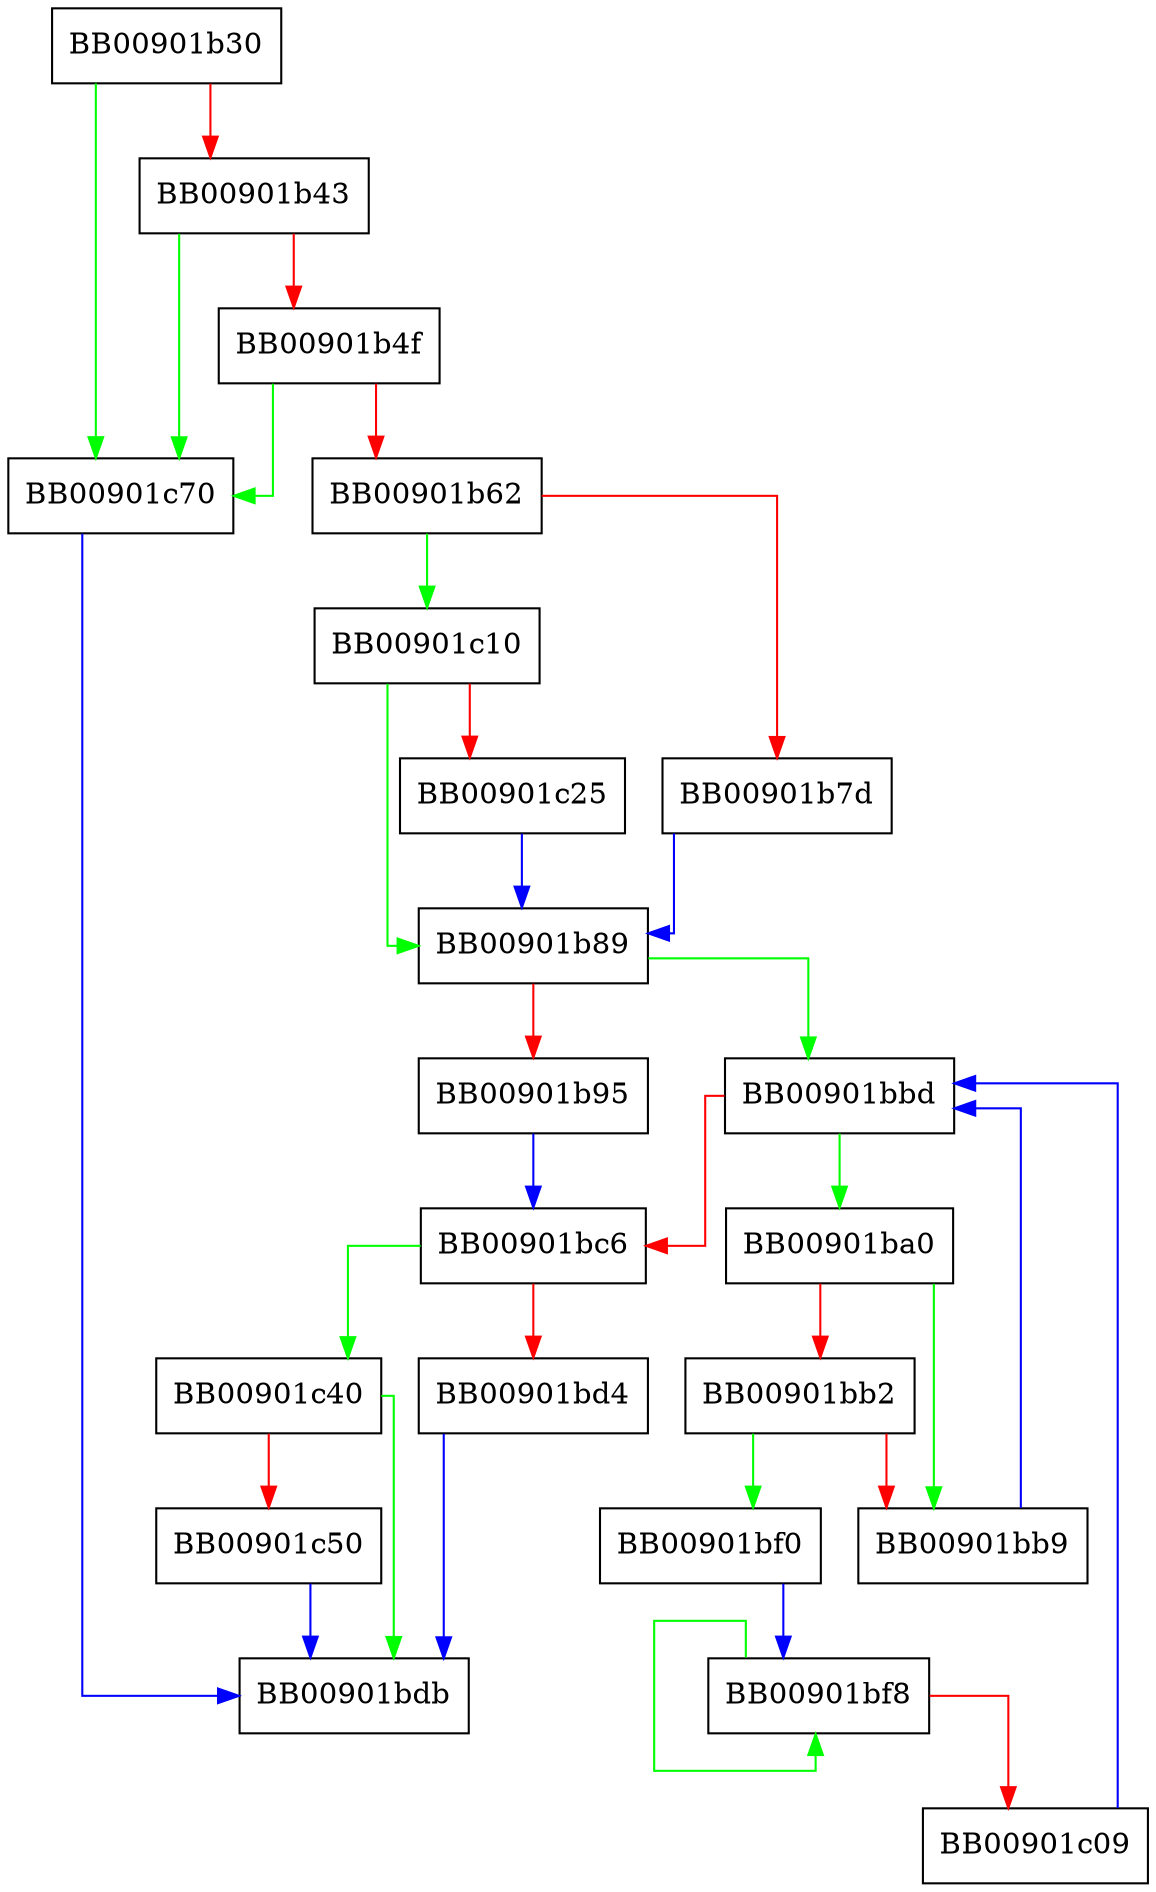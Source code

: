 digraph unsetenv {
  node [shape="box"];
  graph [splines=ortho];
  BB00901b30 -> BB00901c70 [color="green"];
  BB00901b30 -> BB00901b43 [color="red"];
  BB00901b43 -> BB00901c70 [color="green"];
  BB00901b43 -> BB00901b4f [color="red"];
  BB00901b4f -> BB00901c70 [color="green"];
  BB00901b4f -> BB00901b62 [color="red"];
  BB00901b62 -> BB00901c10 [color="green"];
  BB00901b62 -> BB00901b7d [color="red"];
  BB00901b7d -> BB00901b89 [color="blue"];
  BB00901b89 -> BB00901bbd [color="green"];
  BB00901b89 -> BB00901b95 [color="red"];
  BB00901b95 -> BB00901bc6 [color="blue"];
  BB00901ba0 -> BB00901bb9 [color="green"];
  BB00901ba0 -> BB00901bb2 [color="red"];
  BB00901bb2 -> BB00901bf0 [color="green"];
  BB00901bb2 -> BB00901bb9 [color="red"];
  BB00901bb9 -> BB00901bbd [color="blue"];
  BB00901bbd -> BB00901ba0 [color="green"];
  BB00901bbd -> BB00901bc6 [color="red"];
  BB00901bc6 -> BB00901c40 [color="green"];
  BB00901bc6 -> BB00901bd4 [color="red"];
  BB00901bd4 -> BB00901bdb [color="blue"];
  BB00901bf0 -> BB00901bf8 [color="blue"];
  BB00901bf8 -> BB00901bf8 [color="green"];
  BB00901bf8 -> BB00901c09 [color="red"];
  BB00901c09 -> BB00901bbd [color="blue"];
  BB00901c10 -> BB00901b89 [color="green"];
  BB00901c10 -> BB00901c25 [color="red"];
  BB00901c25 -> BB00901b89 [color="blue"];
  BB00901c40 -> BB00901bdb [color="green"];
  BB00901c40 -> BB00901c50 [color="red"];
  BB00901c50 -> BB00901bdb [color="blue"];
  BB00901c70 -> BB00901bdb [color="blue"];
}